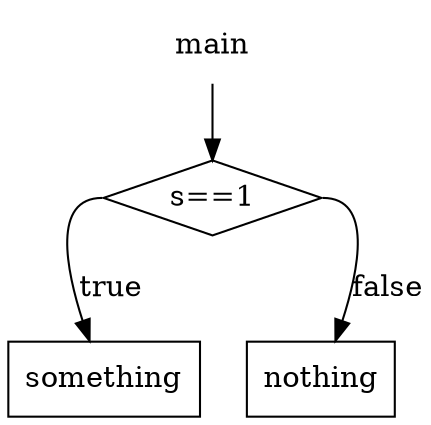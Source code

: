 digraph{
 node[shape = rectangle]
 
main->"s==1"
"s==1" [shape = diamond]
"s==1":w->"something"[label = true]
"s==1":e->"nothing"[label = false]
main[shape = none]

}
